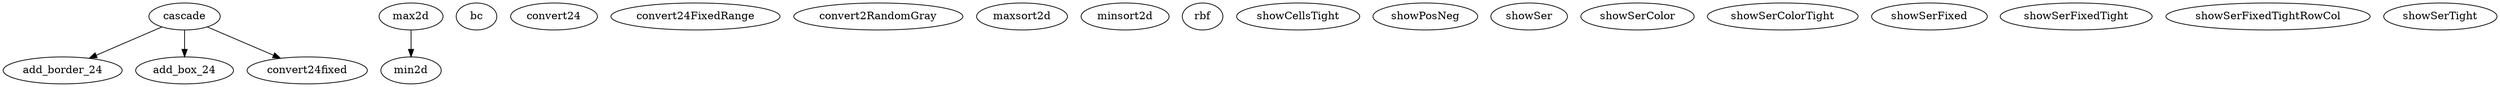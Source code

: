 /* Created by mdot for Matlab */
digraph m2html {
  cascade -> add_border_24;
  cascade -> add_box_24;
  cascade -> convert24fixed;
  max2d -> min2d;

  add_border_24 [URL="add_border_24.html"];
  add_box_24 [URL="add_box_24.html"];
  bc [URL="bc.html"];
  cascade [URL="cascade.html"];
  convert24 [URL="convert24.html"];
  convert24FixedRange [URL="convert24FixedRange.html"];
  convert24fixed [URL="convert24fixed.html"];
  convert2RandomGray [URL="convert2RandomGray.html"];
  max2d [URL="max2d.html"];
  maxsort2d [URL="maxsort2d.html"];
  min2d [URL="min2d.html"];
  minsort2d [URL="minsort2d.html"];
  rbf [URL="rbf.html"];
  showCellsTight [URL="showCellsTight.html"];
  showPosNeg [URL="showPosNeg.html"];
  showSer [URL="showSer.html"];
  showSerColor [URL="showSerColor.html"];
  showSerColorTight [URL="showSerColorTight.html"];
  showSerFixed [URL="showSerFixed.html"];
  showSerFixedTight [URL="showSerFixedTight.html"];
  showSerFixedTightRowCol [URL="showSerFixedTightRowCol.html"];
  showSerTight [URL="showSerTight.html"];
}